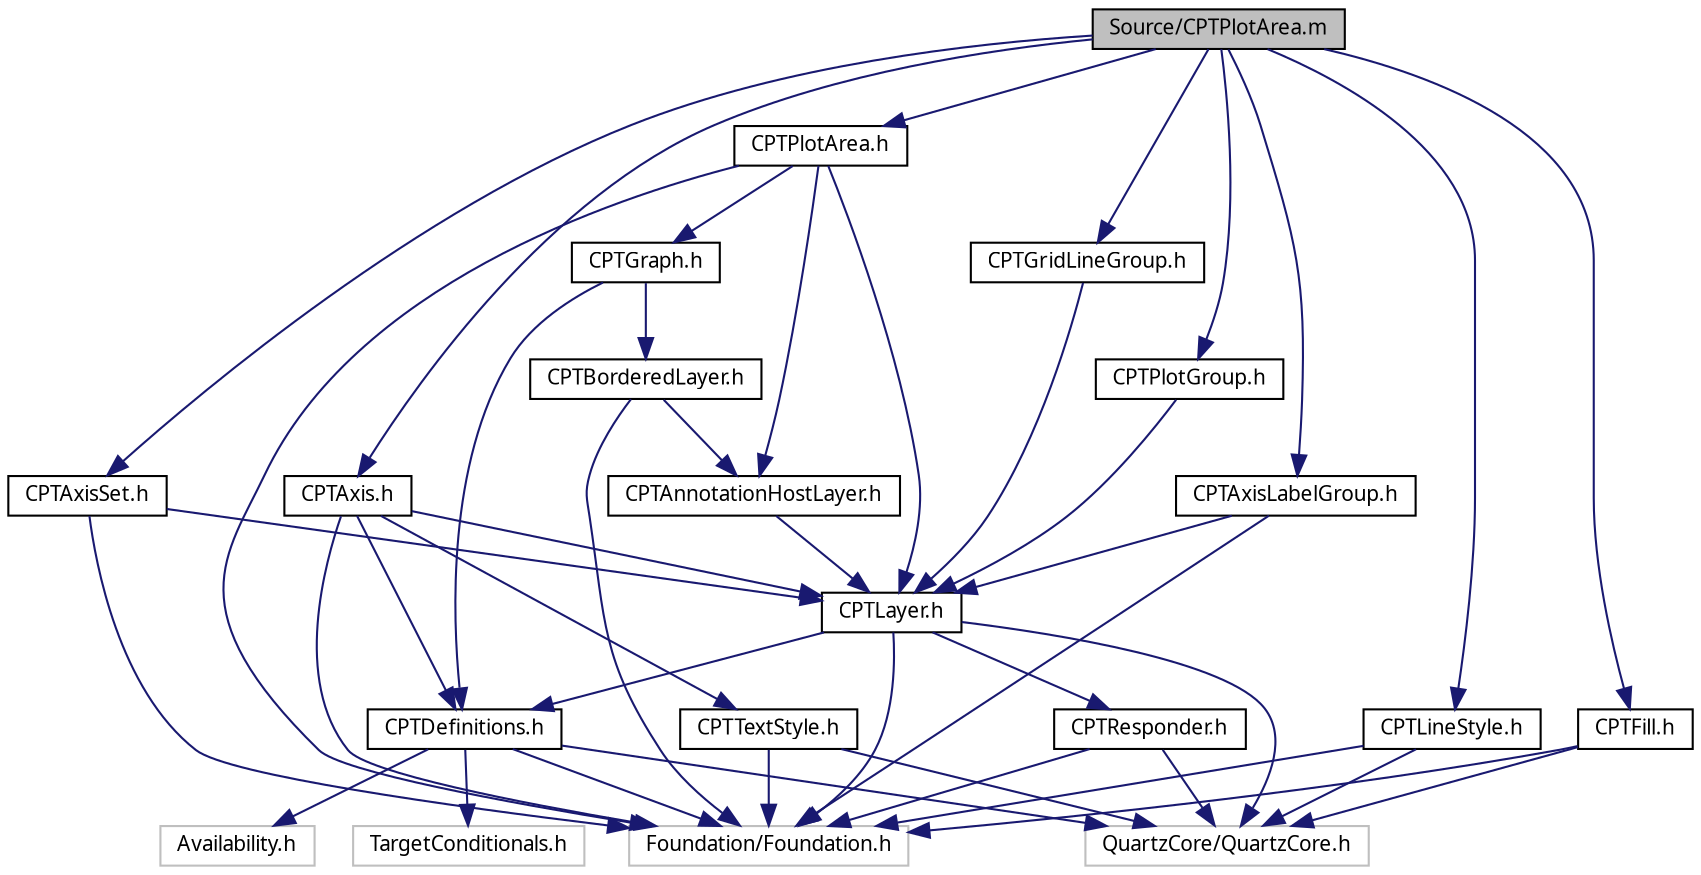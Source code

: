 digraph G
{
  bgcolor="transparent";
  edge [fontname="Lucinda Grande",fontsize="10",labelfontname="Lucinda Grande",labelfontsize="10"];
  node [fontname="Lucinda Grande",fontsize="10",shape=record];
  Node1 [label="Source/CPTPlotArea.m",height=0.2,width=0.4,color="black", fillcolor="grey75", style="filled" fontcolor="black"];
  Node1 -> Node2 [color="midnightblue",fontsize="10",style="solid",fontname="Lucinda Grande"];
  Node2 [label="CPTPlotArea.h",height=0.2,width=0.4,color="black",URL="$_c_p_t_plot_area_8h.html"];
  Node2 -> Node3 [color="midnightblue",fontsize="10",style="solid",fontname="Lucinda Grande"];
  Node3 [label="CPTGraph.h",height=0.2,width=0.4,color="black",URL="$_c_p_t_graph_8h.html"];
  Node3 -> Node4 [color="midnightblue",fontsize="10",style="solid",fontname="Lucinda Grande"];
  Node4 [label="CPTBorderedLayer.h",height=0.2,width=0.4,color="black",URL="$_c_p_t_bordered_layer_8h.html"];
  Node4 -> Node5 [color="midnightblue",fontsize="10",style="solid",fontname="Lucinda Grande"];
  Node5 [label="Foundation/Foundation.h",height=0.2,width=0.4,color="grey75"];
  Node4 -> Node6 [color="midnightblue",fontsize="10",style="solid",fontname="Lucinda Grande"];
  Node6 [label="CPTAnnotationHostLayer.h",height=0.2,width=0.4,color="black",URL="$_c_p_t_annotation_host_layer_8h.html"];
  Node6 -> Node7 [color="midnightblue",fontsize="10",style="solid",fontname="Lucinda Grande"];
  Node7 [label="CPTLayer.h",height=0.2,width=0.4,color="black",URL="$_c_p_t_layer_8h.html"];
  Node7 -> Node8 [color="midnightblue",fontsize="10",style="solid",fontname="Lucinda Grande"];
  Node8 [label="CPTResponder.h",height=0.2,width=0.4,color="black",URL="$_c_p_t_responder_8h.html"];
  Node8 -> Node9 [color="midnightblue",fontsize="10",style="solid",fontname="Lucinda Grande"];
  Node9 [label="QuartzCore/QuartzCore.h",height=0.2,width=0.4,color="grey75"];
  Node8 -> Node5 [color="midnightblue",fontsize="10",style="solid",fontname="Lucinda Grande"];
  Node7 -> Node5 [color="midnightblue",fontsize="10",style="solid",fontname="Lucinda Grande"];
  Node7 -> Node9 [color="midnightblue",fontsize="10",style="solid",fontname="Lucinda Grande"];
  Node7 -> Node10 [color="midnightblue",fontsize="10",style="solid",fontname="Lucinda Grande"];
  Node10 [label="CPTDefinitions.h",height=0.2,width=0.4,color="black",URL="$_c_p_t_definitions_8h.html"];
  Node10 -> Node9 [color="midnightblue",fontsize="10",style="solid",fontname="Lucinda Grande"];
  Node10 -> Node11 [color="midnightblue",fontsize="10",style="solid",fontname="Lucinda Grande"];
  Node11 [label="Availability.h",height=0.2,width=0.4,color="grey75"];
  Node10 -> Node12 [color="midnightblue",fontsize="10",style="solid",fontname="Lucinda Grande"];
  Node12 [label="TargetConditionals.h",height=0.2,width=0.4,color="grey75"];
  Node10 -> Node5 [color="midnightblue",fontsize="10",style="solid",fontname="Lucinda Grande"];
  Node3 -> Node10 [color="midnightblue",fontsize="10",style="solid",fontname="Lucinda Grande"];
  Node2 -> Node7 [color="midnightblue",fontsize="10",style="solid",fontname="Lucinda Grande"];
  Node2 -> Node5 [color="midnightblue",fontsize="10",style="solid",fontname="Lucinda Grande"];
  Node2 -> Node6 [color="midnightblue",fontsize="10",style="solid",fontname="Lucinda Grande"];
  Node1 -> Node13 [color="midnightblue",fontsize="10",style="solid",fontname="Lucinda Grande"];
  Node13 [label="CPTAxis.h",height=0.2,width=0.4,color="black",URL="$_c_p_t_axis_8h.html"];
  Node13 -> Node10 [color="midnightblue",fontsize="10",style="solid",fontname="Lucinda Grande"];
  Node13 -> Node7 [color="midnightblue",fontsize="10",style="solid",fontname="Lucinda Grande"];
  Node13 -> Node14 [color="midnightblue",fontsize="10",style="solid",fontname="Lucinda Grande"];
  Node14 [label="CPTTextStyle.h",height=0.2,width=0.4,color="black",URL="$_c_p_t_text_style_8h.html"];
  Node14 -> Node9 [color="midnightblue",fontsize="10",style="solid",fontname="Lucinda Grande"];
  Node14 -> Node5 [color="midnightblue",fontsize="10",style="solid",fontname="Lucinda Grande"];
  Node13 -> Node5 [color="midnightblue",fontsize="10",style="solid",fontname="Lucinda Grande"];
  Node1 -> Node15 [color="midnightblue",fontsize="10",style="solid",fontname="Lucinda Grande"];
  Node15 [label="CPTAxisLabelGroup.h",height=0.2,width=0.4,color="black",URL="$_c_p_t_axis_label_group_8h.html"];
  Node15 -> Node5 [color="midnightblue",fontsize="10",style="solid",fontname="Lucinda Grande"];
  Node15 -> Node7 [color="midnightblue",fontsize="10",style="solid",fontname="Lucinda Grande"];
  Node1 -> Node16 [color="midnightblue",fontsize="10",style="solid",fontname="Lucinda Grande"];
  Node16 [label="CPTAxisSet.h",height=0.2,width=0.4,color="black",URL="$_c_p_t_axis_set_8h.html"];
  Node16 -> Node5 [color="midnightblue",fontsize="10",style="solid",fontname="Lucinda Grande"];
  Node16 -> Node7 [color="midnightblue",fontsize="10",style="solid",fontname="Lucinda Grande"];
  Node1 -> Node17 [color="midnightblue",fontsize="10",style="solid",fontname="Lucinda Grande"];
  Node17 [label="CPTFill.h",height=0.2,width=0.4,color="black",URL="$_c_p_t_fill_8h.html"];
  Node17 -> Node9 [color="midnightblue",fontsize="10",style="solid",fontname="Lucinda Grande"];
  Node17 -> Node5 [color="midnightblue",fontsize="10",style="solid",fontname="Lucinda Grande"];
  Node1 -> Node18 [color="midnightblue",fontsize="10",style="solid",fontname="Lucinda Grande"];
  Node18 [label="CPTGridLineGroup.h",height=0.2,width=0.4,color="black",URL="$_c_p_t_grid_line_group_8h.html"];
  Node18 -> Node7 [color="midnightblue",fontsize="10",style="solid",fontname="Lucinda Grande"];
  Node1 -> Node19 [color="midnightblue",fontsize="10",style="solid",fontname="Lucinda Grande"];
  Node19 [label="CPTLineStyle.h",height=0.2,width=0.4,color="black",URL="$_c_p_t_line_style_8h.html"];
  Node19 -> Node9 [color="midnightblue",fontsize="10",style="solid",fontname="Lucinda Grande"];
  Node19 -> Node5 [color="midnightblue",fontsize="10",style="solid",fontname="Lucinda Grande"];
  Node1 -> Node20 [color="midnightblue",fontsize="10",style="solid",fontname="Lucinda Grande"];
  Node20 [label="CPTPlotGroup.h",height=0.2,width=0.4,color="black",URL="$_c_p_t_plot_group_8h.html"];
  Node20 -> Node7 [color="midnightblue",fontsize="10",style="solid",fontname="Lucinda Grande"];
}
